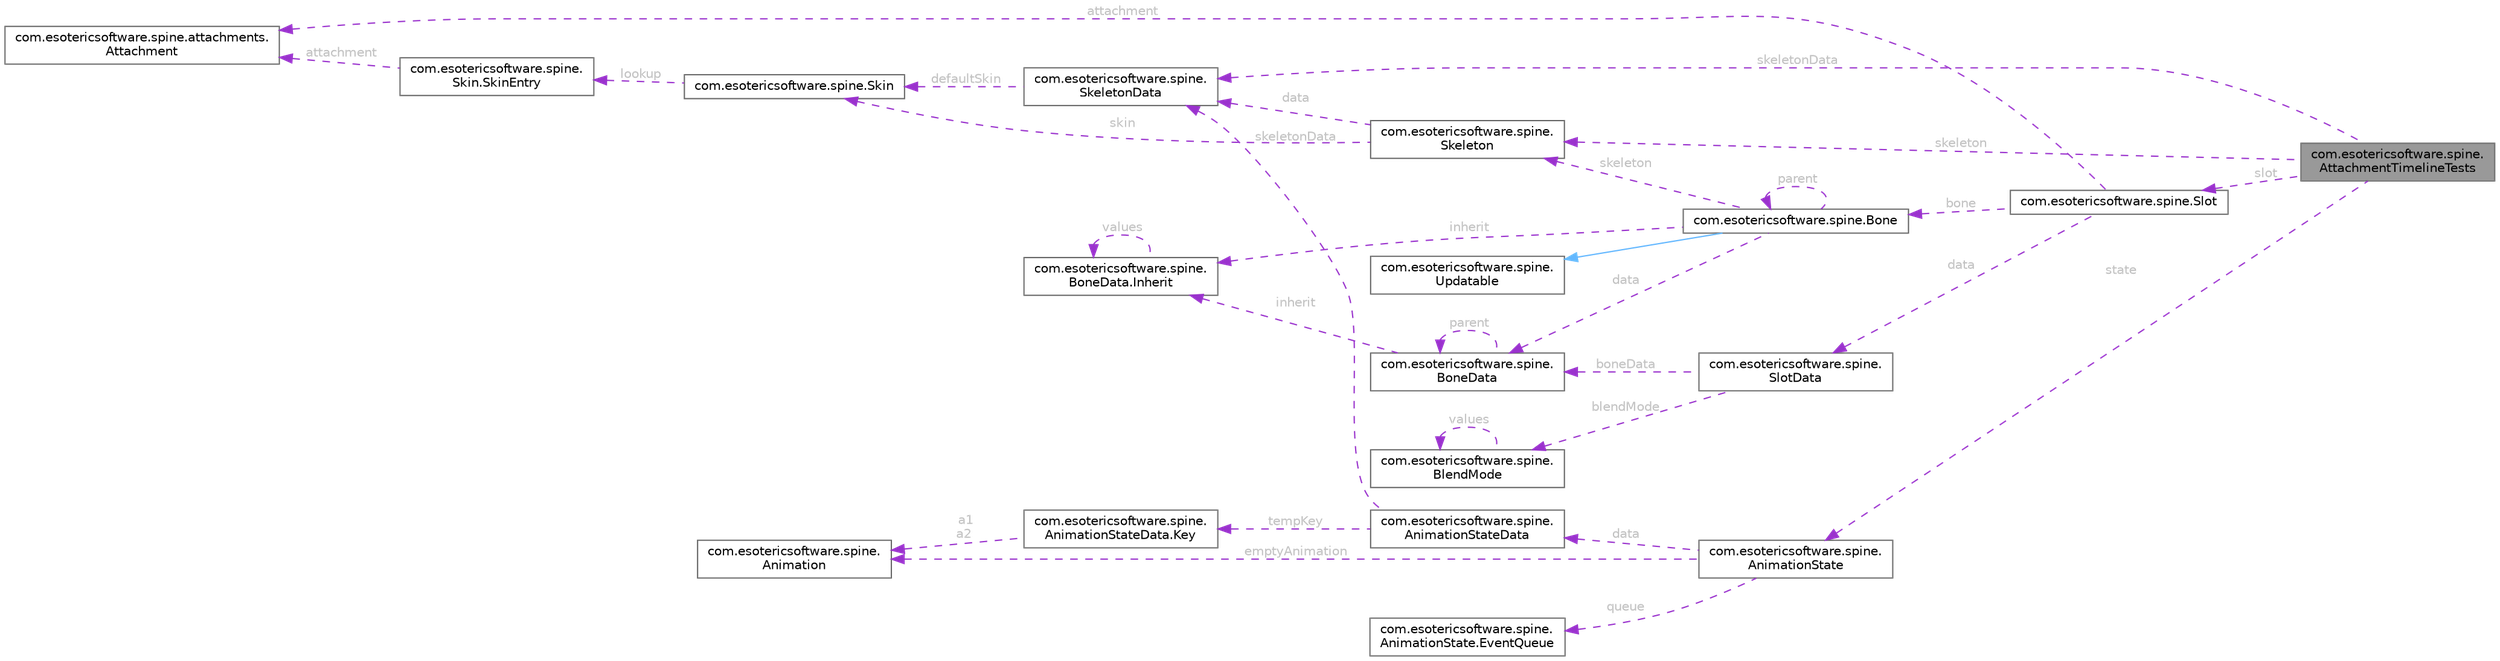 digraph "com.esotericsoftware.spine.AttachmentTimelineTests"
{
 // LATEX_PDF_SIZE
  bgcolor="transparent";
  edge [fontname=Helvetica,fontsize=10,labelfontname=Helvetica,labelfontsize=10];
  node [fontname=Helvetica,fontsize=10,shape=box,height=0.2,width=0.4];
  rankdir="LR";
  Node1 [id="Node000001",label="com.esotericsoftware.spine.\lAttachmentTimelineTests",height=0.2,width=0.4,color="gray40", fillcolor="grey60", style="filled", fontcolor="black",tooltip=" "];
  Node2 -> Node1 [id="edge30_Node000001_Node000002",dir="back",color="darkorchid3",style="dashed",tooltip=" ",label=" skeletonData",fontcolor="grey" ];
  Node2 [id="Node000002",label="com.esotericsoftware.spine.\lSkeletonData",height=0.2,width=0.4,color="gray40", fillcolor="white", style="filled",URL="$classcom_1_1esotericsoftware_1_1spine_1_1_skeleton_data.html",tooltip=" "];
  Node3 -> Node2 [id="edge31_Node000002_Node000003",dir="back",color="darkorchid3",style="dashed",tooltip=" ",label=" defaultSkin",fontcolor="grey" ];
  Node3 [id="Node000003",label="com.esotericsoftware.spine.Skin",height=0.2,width=0.4,color="gray40", fillcolor="white", style="filled",URL="$classcom_1_1esotericsoftware_1_1spine_1_1_skin.html",tooltip=" "];
  Node4 -> Node3 [id="edge32_Node000003_Node000004",dir="back",color="darkorchid3",style="dashed",tooltip=" ",label=" lookup",fontcolor="grey" ];
  Node4 [id="Node000004",label="com.esotericsoftware.spine.\lSkin.SkinEntry",height=0.2,width=0.4,color="gray40", fillcolor="white", style="filled",URL="$classcom_1_1esotericsoftware_1_1spine_1_1_skin_1_1_skin_entry.html",tooltip=" "];
  Node5 -> Node4 [id="edge33_Node000004_Node000005",dir="back",color="darkorchid3",style="dashed",tooltip=" ",label=" attachment",fontcolor="grey" ];
  Node5 [id="Node000005",label="com.esotericsoftware.spine.attachments.\lAttachment",height=0.2,width=0.4,color="gray40", fillcolor="white", style="filled",URL="$classcom_1_1esotericsoftware_1_1spine_1_1attachments_1_1_attachment.html",tooltip=" "];
  Node6 -> Node1 [id="edge34_Node000001_Node000006",dir="back",color="darkorchid3",style="dashed",tooltip=" ",label=" skeleton",fontcolor="grey" ];
  Node6 [id="Node000006",label="com.esotericsoftware.spine.\lSkeleton",height=0.2,width=0.4,color="gray40", fillcolor="white", style="filled",URL="$classcom_1_1esotericsoftware_1_1spine_1_1_skeleton.html",tooltip=" "];
  Node2 -> Node6 [id="edge35_Node000006_Node000002",dir="back",color="darkorchid3",style="dashed",tooltip=" ",label=" data",fontcolor="grey" ];
  Node3 -> Node6 [id="edge36_Node000006_Node000003",dir="back",color="darkorchid3",style="dashed",tooltip=" ",label=" skin",fontcolor="grey" ];
  Node7 -> Node1 [id="edge37_Node000001_Node000007",dir="back",color="darkorchid3",style="dashed",tooltip=" ",label=" slot",fontcolor="grey" ];
  Node7 [id="Node000007",label="com.esotericsoftware.spine.Slot",height=0.2,width=0.4,color="gray40", fillcolor="white", style="filled",URL="$classcom_1_1esotericsoftware_1_1spine_1_1_slot.html",tooltip=" "];
  Node8 -> Node7 [id="edge38_Node000007_Node000008",dir="back",color="darkorchid3",style="dashed",tooltip=" ",label=" data",fontcolor="grey" ];
  Node8 [id="Node000008",label="com.esotericsoftware.spine.\lSlotData",height=0.2,width=0.4,color="gray40", fillcolor="white", style="filled",URL="$classcom_1_1esotericsoftware_1_1spine_1_1_slot_data.html",tooltip=" "];
  Node9 -> Node8 [id="edge39_Node000008_Node000009",dir="back",color="darkorchid3",style="dashed",tooltip=" ",label=" boneData",fontcolor="grey" ];
  Node9 [id="Node000009",label="com.esotericsoftware.spine.\lBoneData",height=0.2,width=0.4,color="gray40", fillcolor="white", style="filled",URL="$classcom_1_1esotericsoftware_1_1spine_1_1_bone_data.html",tooltip=" "];
  Node9 -> Node9 [id="edge40_Node000009_Node000009",dir="back",color="darkorchid3",style="dashed",tooltip=" ",label=" parent",fontcolor="grey" ];
  Node10 -> Node9 [id="edge41_Node000009_Node000010",dir="back",color="darkorchid3",style="dashed",tooltip=" ",label=" inherit",fontcolor="grey" ];
  Node10 [id="Node000010",label="com.esotericsoftware.spine.\lBoneData.Inherit",height=0.2,width=0.4,color="gray40", fillcolor="white", style="filled",URL="$enumcom_1_1esotericsoftware_1_1spine_1_1_bone_data_1_1_inherit.html",tooltip=" "];
  Node10 -> Node10 [id="edge42_Node000010_Node000010",dir="back",color="darkorchid3",style="dashed",tooltip=" ",label=" values",fontcolor="grey" ];
  Node11 -> Node8 [id="edge43_Node000008_Node000011",dir="back",color="darkorchid3",style="dashed",tooltip=" ",label=" blendMode",fontcolor="grey" ];
  Node11 [id="Node000011",label="com.esotericsoftware.spine.\lBlendMode",height=0.2,width=0.4,color="gray40", fillcolor="white", style="filled",URL="$enumcom_1_1esotericsoftware_1_1spine_1_1_blend_mode.html",tooltip=" "];
  Node11 -> Node11 [id="edge44_Node000011_Node000011",dir="back",color="darkorchid3",style="dashed",tooltip=" ",label=" values",fontcolor="grey" ];
  Node12 -> Node7 [id="edge45_Node000007_Node000012",dir="back",color="darkorchid3",style="dashed",tooltip=" ",label=" bone",fontcolor="grey" ];
  Node12 [id="Node000012",label="com.esotericsoftware.spine.Bone",height=0.2,width=0.4,color="gray40", fillcolor="white", style="filled",URL="$classcom_1_1esotericsoftware_1_1spine_1_1_bone.html",tooltip=" "];
  Node13 -> Node12 [id="edge46_Node000012_Node000013",dir="back",color="steelblue1",style="solid",tooltip=" "];
  Node13 [id="Node000013",label="com.esotericsoftware.spine.\lUpdatable",height=0.2,width=0.4,color="gray40", fillcolor="white", style="filled",URL="$interfacecom_1_1esotericsoftware_1_1spine_1_1_updatable.html",tooltip=" "];
  Node9 -> Node12 [id="edge47_Node000012_Node000009",dir="back",color="darkorchid3",style="dashed",tooltip=" ",label=" data",fontcolor="grey" ];
  Node6 -> Node12 [id="edge48_Node000012_Node000006",dir="back",color="darkorchid3",style="dashed",tooltip=" ",label=" skeleton",fontcolor="grey" ];
  Node12 -> Node12 [id="edge49_Node000012_Node000012",dir="back",color="darkorchid3",style="dashed",tooltip=" ",label=" parent",fontcolor="grey" ];
  Node10 -> Node12 [id="edge50_Node000012_Node000010",dir="back",color="darkorchid3",style="dashed",tooltip=" ",label=" inherit",fontcolor="grey" ];
  Node5 -> Node7 [id="edge51_Node000007_Node000005",dir="back",color="darkorchid3",style="dashed",tooltip=" ",label=" attachment",fontcolor="grey" ];
  Node14 -> Node1 [id="edge52_Node000001_Node000014",dir="back",color="darkorchid3",style="dashed",tooltip=" ",label=" state",fontcolor="grey" ];
  Node14 [id="Node000014",label="com.esotericsoftware.spine.\lAnimationState",height=0.2,width=0.4,color="gray40", fillcolor="white", style="filled",URL="$classcom_1_1esotericsoftware_1_1spine_1_1_animation_state.html",tooltip=" "];
  Node15 -> Node14 [id="edge53_Node000014_Node000015",dir="back",color="darkorchid3",style="dashed",tooltip=" ",label=" emptyAnimation",fontcolor="grey" ];
  Node15 [id="Node000015",label="com.esotericsoftware.spine.\lAnimation",height=0.2,width=0.4,color="gray40", fillcolor="white", style="filled",URL="$classcom_1_1esotericsoftware_1_1spine_1_1_animation.html",tooltip=" "];
  Node16 -> Node14 [id="edge54_Node000014_Node000016",dir="back",color="darkorchid3",style="dashed",tooltip=" ",label=" data",fontcolor="grey" ];
  Node16 [id="Node000016",label="com.esotericsoftware.spine.\lAnimationStateData",height=0.2,width=0.4,color="gray40", fillcolor="white", style="filled",URL="$classcom_1_1esotericsoftware_1_1spine_1_1_animation_state_data.html",tooltip=" "];
  Node2 -> Node16 [id="edge55_Node000016_Node000002",dir="back",color="darkorchid3",style="dashed",tooltip=" ",label=" skeletonData",fontcolor="grey" ];
  Node17 -> Node16 [id="edge56_Node000016_Node000017",dir="back",color="darkorchid3",style="dashed",tooltip=" ",label=" tempKey",fontcolor="grey" ];
  Node17 [id="Node000017",label="com.esotericsoftware.spine.\lAnimationStateData.Key",height=0.2,width=0.4,color="gray40", fillcolor="white", style="filled",URL="$classcom_1_1esotericsoftware_1_1spine_1_1_animation_state_data_1_1_key.html",tooltip=" "];
  Node15 -> Node17 [id="edge57_Node000017_Node000015",dir="back",color="darkorchid3",style="dashed",tooltip=" ",label=" a1\na2",fontcolor="grey" ];
  Node18 -> Node14 [id="edge58_Node000014_Node000018",dir="back",color="darkorchid3",style="dashed",tooltip=" ",label=" queue",fontcolor="grey" ];
  Node18 [id="Node000018",label="com.esotericsoftware.spine.\lAnimationState.EventQueue",height=0.2,width=0.4,color="gray40", fillcolor="white", style="filled",URL="$classcom_1_1esotericsoftware_1_1spine_1_1_animation_state_1_1_event_queue.html",tooltip=" "];
}
